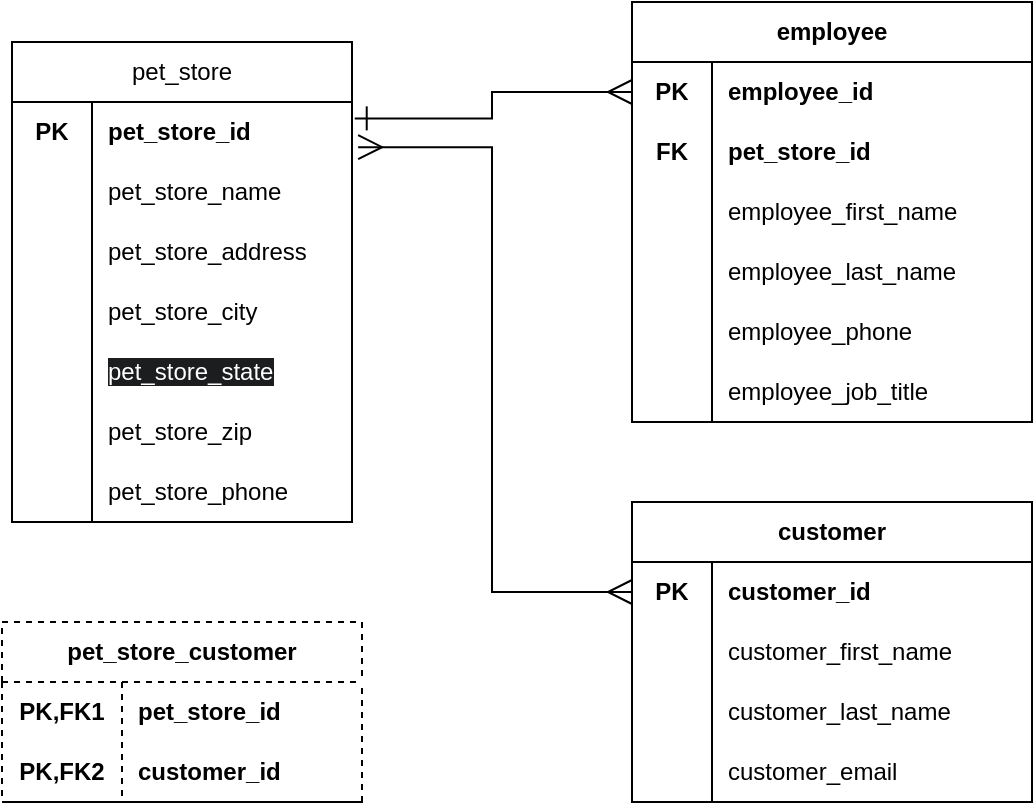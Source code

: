 <mxfile version="26.0.15">
  <diagram name="Page-1" id="Plb_rb13BIBxNv5DrJi1">
    <mxGraphModel dx="855" dy="572" grid="1" gridSize="10" guides="1" tooltips="1" connect="1" arrows="1" fold="1" page="1" pageScale="1" pageWidth="1600" pageHeight="1200" math="0" shadow="0">
      <root>
        <mxCell id="0" />
        <mxCell id="1" parent="0" />
        <mxCell id="lw9bHIpAfl_l7NhOEdQh-14" value="&lt;span style=&quot;font-weight: 400; text-align: left;&quot;&gt;pet_store&lt;/span&gt;" style="shape=table;startSize=30;container=1;collapsible=1;childLayout=tableLayout;fixedRows=1;rowLines=0;fontStyle=1;align=center;resizeLast=1;html=1;whiteSpace=wrap;bottom=0;" parent="1" vertex="1">
          <mxGeometry x="380" y="330" width="170" height="240" as="geometry" />
        </mxCell>
        <mxCell id="lw9bHIpAfl_l7NhOEdQh-15" value="" style="shape=tableRow;horizontal=0;startSize=0;swimlaneHead=0;swimlaneBody=0;fillColor=none;collapsible=0;dropTarget=0;points=[[0,0.5],[1,0.5]];portConstraint=eastwest;top=0;left=0;right=0;bottom=0;html=1;" parent="lw9bHIpAfl_l7NhOEdQh-14" vertex="1">
          <mxGeometry y="30" width="170" height="30" as="geometry" />
        </mxCell>
        <mxCell id="lw9bHIpAfl_l7NhOEdQh-16" value="PK" style="shape=partialRectangle;connectable=0;fillColor=none;top=0;left=0;bottom=0;right=0;fontStyle=1;overflow=hidden;html=1;whiteSpace=wrap;" parent="lw9bHIpAfl_l7NhOEdQh-15" vertex="1">
          <mxGeometry width="40" height="30" as="geometry">
            <mxRectangle width="40" height="30" as="alternateBounds" />
          </mxGeometry>
        </mxCell>
        <mxCell id="lw9bHIpAfl_l7NhOEdQh-17" value="&lt;span style=&quot;&quot;&gt;pet_store_id&lt;/span&gt;" style="shape=partialRectangle;connectable=0;fillColor=none;top=0;left=0;bottom=0;right=0;align=left;spacingLeft=6;fontStyle=1;overflow=hidden;html=1;whiteSpace=wrap;" parent="lw9bHIpAfl_l7NhOEdQh-15" vertex="1">
          <mxGeometry x="40" width="130" height="30" as="geometry">
            <mxRectangle width="130" height="30" as="alternateBounds" />
          </mxGeometry>
        </mxCell>
        <mxCell id="lw9bHIpAfl_l7NhOEdQh-25" value="" style="shape=tableRow;horizontal=0;startSize=0;swimlaneHead=0;swimlaneBody=0;fillColor=none;collapsible=0;dropTarget=0;points=[[0,0.5],[1,0.5]];portConstraint=eastwest;top=0;left=0;right=0;bottom=0;html=1;" parent="lw9bHIpAfl_l7NhOEdQh-14" vertex="1">
          <mxGeometry y="60" width="170" height="30" as="geometry" />
        </mxCell>
        <mxCell id="lw9bHIpAfl_l7NhOEdQh-26" value="" style="shape=partialRectangle;connectable=0;fillColor=none;top=0;left=0;bottom=0;right=0;editable=1;overflow=hidden;html=1;whiteSpace=wrap;" parent="lw9bHIpAfl_l7NhOEdQh-25" vertex="1">
          <mxGeometry width="40" height="30" as="geometry">
            <mxRectangle width="40" height="30" as="alternateBounds" />
          </mxGeometry>
        </mxCell>
        <mxCell id="lw9bHIpAfl_l7NhOEdQh-27" value="pet_store_name" style="shape=partialRectangle;connectable=0;fillColor=none;top=0;left=0;bottom=0;right=0;align=left;spacingLeft=6;overflow=hidden;html=1;whiteSpace=wrap;" parent="lw9bHIpAfl_l7NhOEdQh-25" vertex="1">
          <mxGeometry x="40" width="130" height="30" as="geometry">
            <mxRectangle width="130" height="30" as="alternateBounds" />
          </mxGeometry>
        </mxCell>
        <mxCell id="lw9bHIpAfl_l7NhOEdQh-30" value="" style="shape=tableRow;horizontal=0;startSize=0;swimlaneHead=0;swimlaneBody=0;fillColor=none;collapsible=0;dropTarget=0;points=[[0,0.5],[1,0.5]];portConstraint=eastwest;top=0;left=0;right=0;bottom=0;html=1;" parent="lw9bHIpAfl_l7NhOEdQh-14" vertex="1">
          <mxGeometry y="90" width="170" height="30" as="geometry" />
        </mxCell>
        <mxCell id="lw9bHIpAfl_l7NhOEdQh-31" value="" style="shape=partialRectangle;connectable=0;fillColor=none;top=0;left=0;bottom=0;right=0;editable=1;overflow=hidden;html=1;whiteSpace=wrap;" parent="lw9bHIpAfl_l7NhOEdQh-30" vertex="1">
          <mxGeometry width="40" height="30" as="geometry">
            <mxRectangle width="40" height="30" as="alternateBounds" />
          </mxGeometry>
        </mxCell>
        <mxCell id="lw9bHIpAfl_l7NhOEdQh-32" value="pet_store_address" style="shape=partialRectangle;connectable=0;fillColor=none;top=0;left=0;bottom=0;right=0;align=left;spacingLeft=6;overflow=hidden;html=1;whiteSpace=wrap;" parent="lw9bHIpAfl_l7NhOEdQh-30" vertex="1">
          <mxGeometry x="40" width="130" height="30" as="geometry">
            <mxRectangle width="130" height="30" as="alternateBounds" />
          </mxGeometry>
        </mxCell>
        <mxCell id="lw9bHIpAfl_l7NhOEdQh-43" style="shape=tableRow;horizontal=0;startSize=0;swimlaneHead=0;swimlaneBody=0;fillColor=none;collapsible=0;dropTarget=0;points=[[0,0.5],[1,0.5]];portConstraint=eastwest;top=0;left=0;right=0;bottom=0;html=1;" parent="lw9bHIpAfl_l7NhOEdQh-14" vertex="1">
          <mxGeometry y="120" width="170" height="30" as="geometry" />
        </mxCell>
        <mxCell id="lw9bHIpAfl_l7NhOEdQh-44" style="shape=partialRectangle;connectable=0;fillColor=none;top=0;left=0;bottom=0;right=0;editable=1;overflow=hidden;html=1;whiteSpace=wrap;" parent="lw9bHIpAfl_l7NhOEdQh-43" vertex="1">
          <mxGeometry width="40" height="30" as="geometry">
            <mxRectangle width="40" height="30" as="alternateBounds" />
          </mxGeometry>
        </mxCell>
        <mxCell id="lw9bHIpAfl_l7NhOEdQh-45" value="pet_store_city" style="shape=partialRectangle;connectable=0;fillColor=none;top=0;left=0;bottom=0;right=0;align=left;spacingLeft=6;overflow=hidden;html=1;whiteSpace=wrap;" parent="lw9bHIpAfl_l7NhOEdQh-43" vertex="1">
          <mxGeometry x="40" width="130" height="30" as="geometry">
            <mxRectangle width="130" height="30" as="alternateBounds" />
          </mxGeometry>
        </mxCell>
        <mxCell id="lw9bHIpAfl_l7NhOEdQh-39" style="shape=tableRow;horizontal=0;startSize=0;swimlaneHead=0;swimlaneBody=0;fillColor=none;collapsible=0;dropTarget=0;points=[[0,0.5],[1,0.5]];portConstraint=eastwest;top=0;left=0;right=0;bottom=0;html=1;" parent="lw9bHIpAfl_l7NhOEdQh-14" vertex="1">
          <mxGeometry y="150" width="170" height="30" as="geometry" />
        </mxCell>
        <mxCell id="lw9bHIpAfl_l7NhOEdQh-40" style="shape=partialRectangle;connectable=0;fillColor=none;top=0;left=0;bottom=0;right=0;editable=1;overflow=hidden;html=1;whiteSpace=wrap;" parent="lw9bHIpAfl_l7NhOEdQh-39" vertex="1">
          <mxGeometry width="40" height="30" as="geometry">
            <mxRectangle width="40" height="30" as="alternateBounds" />
          </mxGeometry>
        </mxCell>
        <mxCell id="lw9bHIpAfl_l7NhOEdQh-41" value="&lt;span style=&quot;color: rgb(255, 255, 255); font-family: Helvetica; font-size: 12px; font-style: normal; font-variant-ligatures: normal; font-variant-caps: normal; font-weight: 400; letter-spacing: normal; orphans: 2; text-align: left; text-indent: 0px; text-transform: none; widows: 2; word-spacing: 0px; -webkit-text-stroke-width: 0px; white-space: normal; background-color: rgb(27, 29, 30); text-decoration-thickness: initial; text-decoration-style: initial; text-decoration-color: initial; display: inline !important; float: none;&quot;&gt;pet_store_state&lt;/span&gt;" style="shape=partialRectangle;connectable=0;fillColor=none;top=0;left=0;bottom=0;right=0;align=left;spacingLeft=6;overflow=hidden;html=1;whiteSpace=wrap;" parent="lw9bHIpAfl_l7NhOEdQh-39" vertex="1">
          <mxGeometry x="40" width="130" height="30" as="geometry">
            <mxRectangle width="130" height="30" as="alternateBounds" />
          </mxGeometry>
        </mxCell>
        <mxCell id="lw9bHIpAfl_l7NhOEdQh-35" style="shape=tableRow;horizontal=0;startSize=0;swimlaneHead=0;swimlaneBody=0;fillColor=none;collapsible=0;dropTarget=0;points=[[0,0.5],[1,0.5]];portConstraint=eastwest;top=0;left=0;right=0;bottom=0;html=1;" parent="lw9bHIpAfl_l7NhOEdQh-14" vertex="1">
          <mxGeometry y="180" width="170" height="30" as="geometry" />
        </mxCell>
        <mxCell id="lw9bHIpAfl_l7NhOEdQh-36" style="shape=partialRectangle;connectable=0;fillColor=none;top=0;left=0;bottom=0;right=0;editable=1;overflow=hidden;html=1;whiteSpace=wrap;" parent="lw9bHIpAfl_l7NhOEdQh-35" vertex="1">
          <mxGeometry width="40" height="30" as="geometry">
            <mxRectangle width="40" height="30" as="alternateBounds" />
          </mxGeometry>
        </mxCell>
        <mxCell id="lw9bHIpAfl_l7NhOEdQh-37" value="pet_store_zip" style="shape=partialRectangle;connectable=0;fillColor=none;top=0;left=0;bottom=0;right=0;align=left;spacingLeft=6;overflow=hidden;html=1;whiteSpace=wrap;" parent="lw9bHIpAfl_l7NhOEdQh-35" vertex="1">
          <mxGeometry x="40" width="130" height="30" as="geometry">
            <mxRectangle width="130" height="30" as="alternateBounds" />
          </mxGeometry>
        </mxCell>
        <mxCell id="lw9bHIpAfl_l7NhOEdQh-55" style="shape=tableRow;horizontal=0;startSize=0;swimlaneHead=0;swimlaneBody=0;fillColor=none;collapsible=0;dropTarget=0;points=[[0,0.5],[1,0.5]];portConstraint=eastwest;top=0;left=0;right=0;bottom=0;html=1;" parent="lw9bHIpAfl_l7NhOEdQh-14" vertex="1">
          <mxGeometry y="210" width="170" height="30" as="geometry" />
        </mxCell>
        <mxCell id="lw9bHIpAfl_l7NhOEdQh-56" style="shape=partialRectangle;connectable=0;fillColor=none;top=0;left=0;bottom=0;right=0;editable=1;overflow=hidden;html=1;whiteSpace=wrap;" parent="lw9bHIpAfl_l7NhOEdQh-55" vertex="1">
          <mxGeometry width="40" height="30" as="geometry">
            <mxRectangle width="40" height="30" as="alternateBounds" />
          </mxGeometry>
        </mxCell>
        <mxCell id="lw9bHIpAfl_l7NhOEdQh-57" value="pet_store_phone" style="shape=partialRectangle;connectable=0;fillColor=none;top=0;left=0;bottom=0;right=0;align=left;spacingLeft=6;overflow=hidden;html=1;whiteSpace=wrap;" parent="lw9bHIpAfl_l7NhOEdQh-55" vertex="1">
          <mxGeometry x="40" width="130" height="30" as="geometry">
            <mxRectangle width="130" height="30" as="alternateBounds" />
          </mxGeometry>
        </mxCell>
        <mxCell id="lw9bHIpAfl_l7NhOEdQh-59" value="employee" style="shape=table;startSize=30;container=1;collapsible=1;childLayout=tableLayout;fixedRows=1;rowLines=0;fontStyle=1;align=center;resizeLast=1;html=1;whiteSpace=wrap;strokeColor=default;swimlaneLine=1;columnLines=1;resizeLastRow=0;swimlaneHead=1;swimlaneBody=1;bottom=0;" parent="1" vertex="1">
          <mxGeometry x="690" y="310" width="200" height="210" as="geometry" />
        </mxCell>
        <mxCell id="lw9bHIpAfl_l7NhOEdQh-60" value="" style="shape=tableRow;horizontal=0;startSize=0;swimlaneHead=0;swimlaneBody=0;fillColor=none;collapsible=0;dropTarget=0;points=[[0,0.5],[1,0.5]];portConstraint=eastwest;top=0;left=0;right=0;bottom=0;html=1;" parent="lw9bHIpAfl_l7NhOEdQh-59" vertex="1">
          <mxGeometry y="30" width="200" height="30" as="geometry" />
        </mxCell>
        <mxCell id="lw9bHIpAfl_l7NhOEdQh-61" value="PK" style="shape=partialRectangle;connectable=0;fillColor=none;top=0;left=0;bottom=0;right=0;fontStyle=1;overflow=hidden;html=1;whiteSpace=wrap;" parent="lw9bHIpAfl_l7NhOEdQh-60" vertex="1">
          <mxGeometry width="40" height="30" as="geometry">
            <mxRectangle width="40" height="30" as="alternateBounds" />
          </mxGeometry>
        </mxCell>
        <mxCell id="lw9bHIpAfl_l7NhOEdQh-62" value="employee_id" style="shape=partialRectangle;connectable=0;fillColor=none;top=0;left=0;bottom=0;right=0;align=left;spacingLeft=6;fontStyle=1;overflow=hidden;html=1;whiteSpace=wrap;" parent="lw9bHIpAfl_l7NhOEdQh-60" vertex="1">
          <mxGeometry x="40" width="160" height="30" as="geometry">
            <mxRectangle width="160" height="30" as="alternateBounds" />
          </mxGeometry>
        </mxCell>
        <mxCell id="lw9bHIpAfl_l7NhOEdQh-63" value="" style="shape=tableRow;horizontal=0;startSize=0;swimlaneHead=0;swimlaneBody=0;fillColor=none;collapsible=0;dropTarget=0;points=[[0,0.5],[1,0.5]];portConstraint=eastwest;top=0;left=0;right=0;bottom=0;html=1;" parent="lw9bHIpAfl_l7NhOEdQh-59" vertex="1">
          <mxGeometry y="60" width="200" height="30" as="geometry" />
        </mxCell>
        <mxCell id="lw9bHIpAfl_l7NhOEdQh-64" value="FK" style="shape=partialRectangle;connectable=0;fillColor=none;top=0;left=0;bottom=0;right=0;fontStyle=1;overflow=hidden;html=1;whiteSpace=wrap;" parent="lw9bHIpAfl_l7NhOEdQh-63" vertex="1">
          <mxGeometry width="40" height="30" as="geometry">
            <mxRectangle width="40" height="30" as="alternateBounds" />
          </mxGeometry>
        </mxCell>
        <mxCell id="lw9bHIpAfl_l7NhOEdQh-65" value="&lt;span style=&quot;&quot;&gt;pet_store_id&lt;/span&gt;" style="shape=partialRectangle;connectable=0;fillColor=none;top=0;left=0;bottom=0;right=0;align=left;spacingLeft=6;fontStyle=1;overflow=hidden;html=1;whiteSpace=wrap;" parent="lw9bHIpAfl_l7NhOEdQh-63" vertex="1">
          <mxGeometry x="40" width="160" height="30" as="geometry">
            <mxRectangle width="160" height="30" as="alternateBounds" />
          </mxGeometry>
        </mxCell>
        <mxCell id="lw9bHIpAfl_l7NhOEdQh-66" value="" style="shape=tableRow;horizontal=0;startSize=0;swimlaneHead=0;swimlaneBody=0;fillColor=none;collapsible=0;dropTarget=0;points=[[0,0.5],[1,0.5]];portConstraint=eastwest;top=0;left=0;right=0;bottom=0;html=1;" parent="lw9bHIpAfl_l7NhOEdQh-59" vertex="1">
          <mxGeometry y="90" width="200" height="30" as="geometry" />
        </mxCell>
        <mxCell id="lw9bHIpAfl_l7NhOEdQh-67" value="" style="shape=partialRectangle;connectable=0;fillColor=none;top=0;left=0;bottom=0;right=0;editable=1;overflow=hidden;html=1;whiteSpace=wrap;" parent="lw9bHIpAfl_l7NhOEdQh-66" vertex="1">
          <mxGeometry width="40" height="30" as="geometry">
            <mxRectangle width="40" height="30" as="alternateBounds" />
          </mxGeometry>
        </mxCell>
        <mxCell id="lw9bHIpAfl_l7NhOEdQh-68" value="&lt;span style=&quot;&quot;&gt;employee_first_name&lt;/span&gt;" style="shape=partialRectangle;connectable=0;fillColor=none;top=0;left=0;bottom=0;right=0;align=left;spacingLeft=6;overflow=hidden;html=1;whiteSpace=wrap;fontStyle=0" parent="lw9bHIpAfl_l7NhOEdQh-66" vertex="1">
          <mxGeometry x="40" width="160" height="30" as="geometry">
            <mxRectangle width="160" height="30" as="alternateBounds" />
          </mxGeometry>
        </mxCell>
        <mxCell id="lw9bHIpAfl_l7NhOEdQh-69" value="" style="shape=tableRow;horizontal=0;startSize=0;swimlaneHead=0;swimlaneBody=0;fillColor=none;collapsible=0;dropTarget=0;points=[[0,0.5],[1,0.5]];portConstraint=eastwest;top=0;left=0;right=0;bottom=0;html=1;" parent="lw9bHIpAfl_l7NhOEdQh-59" vertex="1">
          <mxGeometry y="120" width="200" height="30" as="geometry" />
        </mxCell>
        <mxCell id="lw9bHIpAfl_l7NhOEdQh-70" value="" style="shape=partialRectangle;connectable=0;fillColor=none;top=0;left=0;bottom=0;right=0;editable=1;overflow=hidden;html=1;whiteSpace=wrap;" parent="lw9bHIpAfl_l7NhOEdQh-69" vertex="1">
          <mxGeometry width="40" height="30" as="geometry">
            <mxRectangle width="40" height="30" as="alternateBounds" />
          </mxGeometry>
        </mxCell>
        <mxCell id="lw9bHIpAfl_l7NhOEdQh-71" value="&lt;span style=&quot;&quot;&gt;employee_last_name&lt;/span&gt;" style="shape=partialRectangle;connectable=0;fillColor=none;top=0;left=0;bottom=0;right=0;align=left;spacingLeft=6;overflow=hidden;html=1;whiteSpace=wrap;fontStyle=0" parent="lw9bHIpAfl_l7NhOEdQh-69" vertex="1">
          <mxGeometry x="40" width="160" height="30" as="geometry">
            <mxRectangle width="160" height="30" as="alternateBounds" />
          </mxGeometry>
        </mxCell>
        <mxCell id="lw9bHIpAfl_l7NhOEdQh-72" style="shape=tableRow;horizontal=0;startSize=0;swimlaneHead=0;swimlaneBody=0;fillColor=none;collapsible=0;dropTarget=0;points=[[0,0.5],[1,0.5]];portConstraint=eastwest;top=0;left=0;right=0;bottom=0;html=1;" parent="lw9bHIpAfl_l7NhOEdQh-59" vertex="1">
          <mxGeometry y="150" width="200" height="30" as="geometry" />
        </mxCell>
        <mxCell id="lw9bHIpAfl_l7NhOEdQh-73" style="shape=partialRectangle;connectable=0;fillColor=none;top=0;left=0;bottom=0;right=0;editable=1;overflow=hidden;html=1;whiteSpace=wrap;" parent="lw9bHIpAfl_l7NhOEdQh-72" vertex="1">
          <mxGeometry width="40" height="30" as="geometry">
            <mxRectangle width="40" height="30" as="alternateBounds" />
          </mxGeometry>
        </mxCell>
        <mxCell id="lw9bHIpAfl_l7NhOEdQh-74" value="&lt;span style=&quot;&quot;&gt;employee_phone&lt;/span&gt;" style="shape=partialRectangle;connectable=0;fillColor=none;top=0;left=0;bottom=0;right=0;align=left;spacingLeft=6;overflow=hidden;html=1;whiteSpace=wrap;fontStyle=0" parent="lw9bHIpAfl_l7NhOEdQh-72" vertex="1">
          <mxGeometry x="40" width="160" height="30" as="geometry">
            <mxRectangle width="160" height="30" as="alternateBounds" />
          </mxGeometry>
        </mxCell>
        <mxCell id="lw9bHIpAfl_l7NhOEdQh-75" style="shape=tableRow;horizontal=0;startSize=0;swimlaneHead=0;swimlaneBody=0;fillColor=none;collapsible=0;dropTarget=0;points=[[0,0.5],[1,0.5]];portConstraint=eastwest;top=0;left=0;right=0;bottom=0;html=1;" parent="lw9bHIpAfl_l7NhOEdQh-59" vertex="1">
          <mxGeometry y="180" width="200" height="30" as="geometry" />
        </mxCell>
        <mxCell id="lw9bHIpAfl_l7NhOEdQh-76" style="shape=partialRectangle;connectable=0;fillColor=none;top=0;left=0;bottom=0;right=0;editable=1;overflow=hidden;html=1;whiteSpace=wrap;" parent="lw9bHIpAfl_l7NhOEdQh-75" vertex="1">
          <mxGeometry width="40" height="30" as="geometry">
            <mxRectangle width="40" height="30" as="alternateBounds" />
          </mxGeometry>
        </mxCell>
        <mxCell id="lw9bHIpAfl_l7NhOEdQh-77" value="&lt;span style=&quot;&quot;&gt;employee_job_title&lt;/span&gt;" style="shape=partialRectangle;connectable=0;fillColor=none;top=0;left=0;bottom=0;right=0;align=left;spacingLeft=6;overflow=hidden;html=1;whiteSpace=wrap;fontStyle=0" parent="lw9bHIpAfl_l7NhOEdQh-75" vertex="1">
          <mxGeometry x="40" width="160" height="30" as="geometry">
            <mxRectangle width="160" height="30" as="alternateBounds" />
          </mxGeometry>
        </mxCell>
        <mxCell id="lw9bHIpAfl_l7NhOEdQh-94" value="customer" style="shape=table;startSize=30;container=1;collapsible=1;childLayout=tableLayout;fixedRows=1;rowLines=0;fontStyle=1;align=center;resizeLast=1;html=1;whiteSpace=wrap;strokeColor=default;swimlaneLine=1;columnLines=1;resizeLastRow=0;swimlaneHead=1;swimlaneBody=1;bottom=0;" parent="1" vertex="1">
          <mxGeometry x="690" y="560" width="200" height="150" as="geometry" />
        </mxCell>
        <mxCell id="lw9bHIpAfl_l7NhOEdQh-95" value="" style="shape=tableRow;horizontal=0;startSize=0;swimlaneHead=0;swimlaneBody=0;fillColor=none;collapsible=0;dropTarget=0;points=[[0,0.5],[1,0.5]];portConstraint=eastwest;top=0;left=0;right=0;bottom=0;html=1;" parent="lw9bHIpAfl_l7NhOEdQh-94" vertex="1">
          <mxGeometry y="30" width="200" height="30" as="geometry" />
        </mxCell>
        <mxCell id="lw9bHIpAfl_l7NhOEdQh-96" value="PK" style="shape=partialRectangle;connectable=0;fillColor=none;top=0;left=0;bottom=0;right=0;fontStyle=1;overflow=hidden;html=1;whiteSpace=wrap;" parent="lw9bHIpAfl_l7NhOEdQh-95" vertex="1">
          <mxGeometry width="40" height="30" as="geometry">
            <mxRectangle width="40" height="30" as="alternateBounds" />
          </mxGeometry>
        </mxCell>
        <mxCell id="lw9bHIpAfl_l7NhOEdQh-97" value="customer_id" style="shape=partialRectangle;connectable=0;fillColor=none;top=0;left=0;bottom=0;right=0;align=left;spacingLeft=6;fontStyle=1;overflow=hidden;html=1;whiteSpace=wrap;" parent="lw9bHIpAfl_l7NhOEdQh-95" vertex="1">
          <mxGeometry x="40" width="160" height="30" as="geometry">
            <mxRectangle width="160" height="30" as="alternateBounds" />
          </mxGeometry>
        </mxCell>
        <mxCell id="lw9bHIpAfl_l7NhOEdQh-101" value="" style="shape=tableRow;horizontal=0;startSize=0;swimlaneHead=0;swimlaneBody=0;fillColor=none;collapsible=0;dropTarget=0;points=[[0,0.5],[1,0.5]];portConstraint=eastwest;top=0;left=0;right=0;bottom=0;html=1;" parent="lw9bHIpAfl_l7NhOEdQh-94" vertex="1">
          <mxGeometry y="60" width="200" height="30" as="geometry" />
        </mxCell>
        <mxCell id="lw9bHIpAfl_l7NhOEdQh-102" value="" style="shape=partialRectangle;connectable=0;fillColor=none;top=0;left=0;bottom=0;right=0;editable=1;overflow=hidden;html=1;whiteSpace=wrap;" parent="lw9bHIpAfl_l7NhOEdQh-101" vertex="1">
          <mxGeometry width="40" height="30" as="geometry">
            <mxRectangle width="40" height="30" as="alternateBounds" />
          </mxGeometry>
        </mxCell>
        <mxCell id="lw9bHIpAfl_l7NhOEdQh-103" value="&lt;span style=&quot;&quot;&gt;customer_first_name&lt;/span&gt;" style="shape=partialRectangle;connectable=0;fillColor=none;top=0;left=0;bottom=0;right=0;align=left;spacingLeft=6;overflow=hidden;html=1;whiteSpace=wrap;fontStyle=0" parent="lw9bHIpAfl_l7NhOEdQh-101" vertex="1">
          <mxGeometry x="40" width="160" height="30" as="geometry">
            <mxRectangle width="160" height="30" as="alternateBounds" />
          </mxGeometry>
        </mxCell>
        <mxCell id="lw9bHIpAfl_l7NhOEdQh-104" value="" style="shape=tableRow;horizontal=0;startSize=0;swimlaneHead=0;swimlaneBody=0;fillColor=none;collapsible=0;dropTarget=0;points=[[0,0.5],[1,0.5]];portConstraint=eastwest;top=0;left=0;right=0;bottom=0;html=1;" parent="lw9bHIpAfl_l7NhOEdQh-94" vertex="1">
          <mxGeometry y="90" width="200" height="30" as="geometry" />
        </mxCell>
        <mxCell id="lw9bHIpAfl_l7NhOEdQh-105" value="" style="shape=partialRectangle;connectable=0;fillColor=none;top=0;left=0;bottom=0;right=0;editable=1;overflow=hidden;html=1;whiteSpace=wrap;" parent="lw9bHIpAfl_l7NhOEdQh-104" vertex="1">
          <mxGeometry width="40" height="30" as="geometry">
            <mxRectangle width="40" height="30" as="alternateBounds" />
          </mxGeometry>
        </mxCell>
        <mxCell id="lw9bHIpAfl_l7NhOEdQh-106" value="customer&lt;span style=&quot;&quot;&gt;_last_name&lt;/span&gt;" style="shape=partialRectangle;connectable=0;fillColor=none;top=0;left=0;bottom=0;right=0;align=left;spacingLeft=6;overflow=hidden;html=1;whiteSpace=wrap;fontStyle=0" parent="lw9bHIpAfl_l7NhOEdQh-104" vertex="1">
          <mxGeometry x="40" width="160" height="30" as="geometry">
            <mxRectangle width="160" height="30" as="alternateBounds" />
          </mxGeometry>
        </mxCell>
        <mxCell id="lw9bHIpAfl_l7NhOEdQh-107" style="shape=tableRow;horizontal=0;startSize=0;swimlaneHead=0;swimlaneBody=0;fillColor=none;collapsible=0;dropTarget=0;points=[[0,0.5],[1,0.5]];portConstraint=eastwest;top=0;left=0;right=0;bottom=0;html=1;" parent="lw9bHIpAfl_l7NhOEdQh-94" vertex="1">
          <mxGeometry y="120" width="200" height="30" as="geometry" />
        </mxCell>
        <mxCell id="lw9bHIpAfl_l7NhOEdQh-108" style="shape=partialRectangle;connectable=0;fillColor=none;top=0;left=0;bottom=0;right=0;editable=1;overflow=hidden;html=1;whiteSpace=wrap;" parent="lw9bHIpAfl_l7NhOEdQh-107" vertex="1">
          <mxGeometry width="40" height="30" as="geometry">
            <mxRectangle width="40" height="30" as="alternateBounds" />
          </mxGeometry>
        </mxCell>
        <mxCell id="lw9bHIpAfl_l7NhOEdQh-109" value="customer_email" style="shape=partialRectangle;connectable=0;fillColor=none;top=0;left=0;bottom=0;right=0;align=left;spacingLeft=6;overflow=hidden;html=1;whiteSpace=wrap;fontStyle=0" parent="lw9bHIpAfl_l7NhOEdQh-107" vertex="1">
          <mxGeometry x="40" width="160" height="30" as="geometry">
            <mxRectangle width="160" height="30" as="alternateBounds" />
          </mxGeometry>
        </mxCell>
        <mxCell id="lw9bHIpAfl_l7NhOEdQh-113" value="" style="endArrow=ERmany;html=1;rounded=0;exitX=1.008;exitY=0.273;exitDx=0;exitDy=0;entryX=0;entryY=0.5;entryDx=0;entryDy=0;startArrow=ERone;startFill=0;endFill=0;strokeWidth=1;edgeStyle=orthogonalEdgeStyle;endSize=10;startSize=10;exitPerimeter=0;" parent="1" source="lw9bHIpAfl_l7NhOEdQh-15" target="lw9bHIpAfl_l7NhOEdQh-60" edge="1">
          <mxGeometry width="50" height="50" relative="1" as="geometry">
            <mxPoint x="580" y="410" as="sourcePoint" />
            <mxPoint x="630" y="360" as="targetPoint" />
          </mxGeometry>
        </mxCell>
        <mxCell id="lw9bHIpAfl_l7NhOEdQh-114" value="" style="endArrow=ERmany;html=1;rounded=0;entryX=0;entryY=0.5;entryDx=0;entryDy=0;endSize=10;startSize=10;startArrow=ERmany;startFill=0;endFill=0;edgeStyle=orthogonalEdgeStyle;exitX=1.018;exitY=0.753;exitDx=0;exitDy=0;exitPerimeter=0;" parent="1" source="lw9bHIpAfl_l7NhOEdQh-15" target="lw9bHIpAfl_l7NhOEdQh-95" edge="1">
          <mxGeometry width="50" height="50" relative="1" as="geometry">
            <mxPoint x="570" y="320" as="sourcePoint" />
            <mxPoint x="700" y="430" as="targetPoint" />
          </mxGeometry>
        </mxCell>
        <mxCell id="l0y9en7Ye7xx1J7nBZv1-1" value="pet_store_customer" style="shape=table;startSize=30;container=1;collapsible=1;childLayout=tableLayout;fixedRows=1;rowLines=0;fontStyle=1;align=center;resizeLast=1;html=1;whiteSpace=wrap;swimlaneLine=1;strokeColor=default;dashed=1;" vertex="1" parent="1">
          <mxGeometry x="375" y="620" width="180" height="90" as="geometry" />
        </mxCell>
        <mxCell id="l0y9en7Ye7xx1J7nBZv1-2" value="" style="shape=tableRow;horizontal=0;startSize=0;swimlaneHead=0;swimlaneBody=0;fillColor=none;collapsible=0;dropTarget=0;points=[[0,0.5],[1,0.5]];portConstraint=eastwest;top=0;left=0;right=0;bottom=0;html=1;swimlaneLine=1;strokeColor=default;dashed=1;" vertex="1" parent="l0y9en7Ye7xx1J7nBZv1-1">
          <mxGeometry y="30" width="180" height="30" as="geometry" />
        </mxCell>
        <mxCell id="l0y9en7Ye7xx1J7nBZv1-3" value="PK,FK1" style="shape=partialRectangle;connectable=0;fillColor=none;top=0;left=0;bottom=0;right=0;fontStyle=1;overflow=hidden;html=1;whiteSpace=wrap;swimlaneLine=1;strokeColor=default;dashed=1;" vertex="1" parent="l0y9en7Ye7xx1J7nBZv1-2">
          <mxGeometry width="60" height="30" as="geometry">
            <mxRectangle width="60" height="30" as="alternateBounds" />
          </mxGeometry>
        </mxCell>
        <mxCell id="l0y9en7Ye7xx1J7nBZv1-4" value="pet_store_id" style="shape=partialRectangle;connectable=0;fillColor=none;top=0;left=0;bottom=0;right=0;align=left;spacingLeft=6;fontStyle=1;overflow=hidden;html=1;whiteSpace=wrap;swimlaneLine=1;strokeColor=default;dashed=1;" vertex="1" parent="l0y9en7Ye7xx1J7nBZv1-2">
          <mxGeometry x="60" width="120" height="30" as="geometry">
            <mxRectangle width="120" height="30" as="alternateBounds" />
          </mxGeometry>
        </mxCell>
        <mxCell id="l0y9en7Ye7xx1J7nBZv1-5" value="" style="shape=tableRow;horizontal=0;startSize=0;swimlaneHead=0;swimlaneBody=0;fillColor=none;collapsible=0;dropTarget=0;points=[[0,0.5],[1,0.5]];portConstraint=eastwest;top=0;left=0;right=0;bottom=1;html=1;swimlaneLine=1;strokeColor=default;dashed=1;" vertex="1" parent="l0y9en7Ye7xx1J7nBZv1-1">
          <mxGeometry y="60" width="180" height="30" as="geometry" />
        </mxCell>
        <mxCell id="l0y9en7Ye7xx1J7nBZv1-6" value="PK,FK2" style="shape=partialRectangle;connectable=0;fillColor=none;top=0;left=0;bottom=0;right=0;fontStyle=1;overflow=hidden;html=1;whiteSpace=wrap;swimlaneLine=1;strokeColor=default;dashed=1;" vertex="1" parent="l0y9en7Ye7xx1J7nBZv1-5">
          <mxGeometry width="60" height="30" as="geometry">
            <mxRectangle width="60" height="30" as="alternateBounds" />
          </mxGeometry>
        </mxCell>
        <mxCell id="l0y9en7Ye7xx1J7nBZv1-7" value="customer_id" style="shape=partialRectangle;connectable=0;fillColor=none;top=0;left=0;bottom=0;right=0;align=left;spacingLeft=6;fontStyle=1;overflow=hidden;html=1;whiteSpace=wrap;swimlaneLine=1;strokeColor=default;dashed=1;" vertex="1" parent="l0y9en7Ye7xx1J7nBZv1-5">
          <mxGeometry x="60" width="120" height="30" as="geometry">
            <mxRectangle width="120" height="30" as="alternateBounds" />
          </mxGeometry>
        </mxCell>
      </root>
    </mxGraphModel>
  </diagram>
</mxfile>
